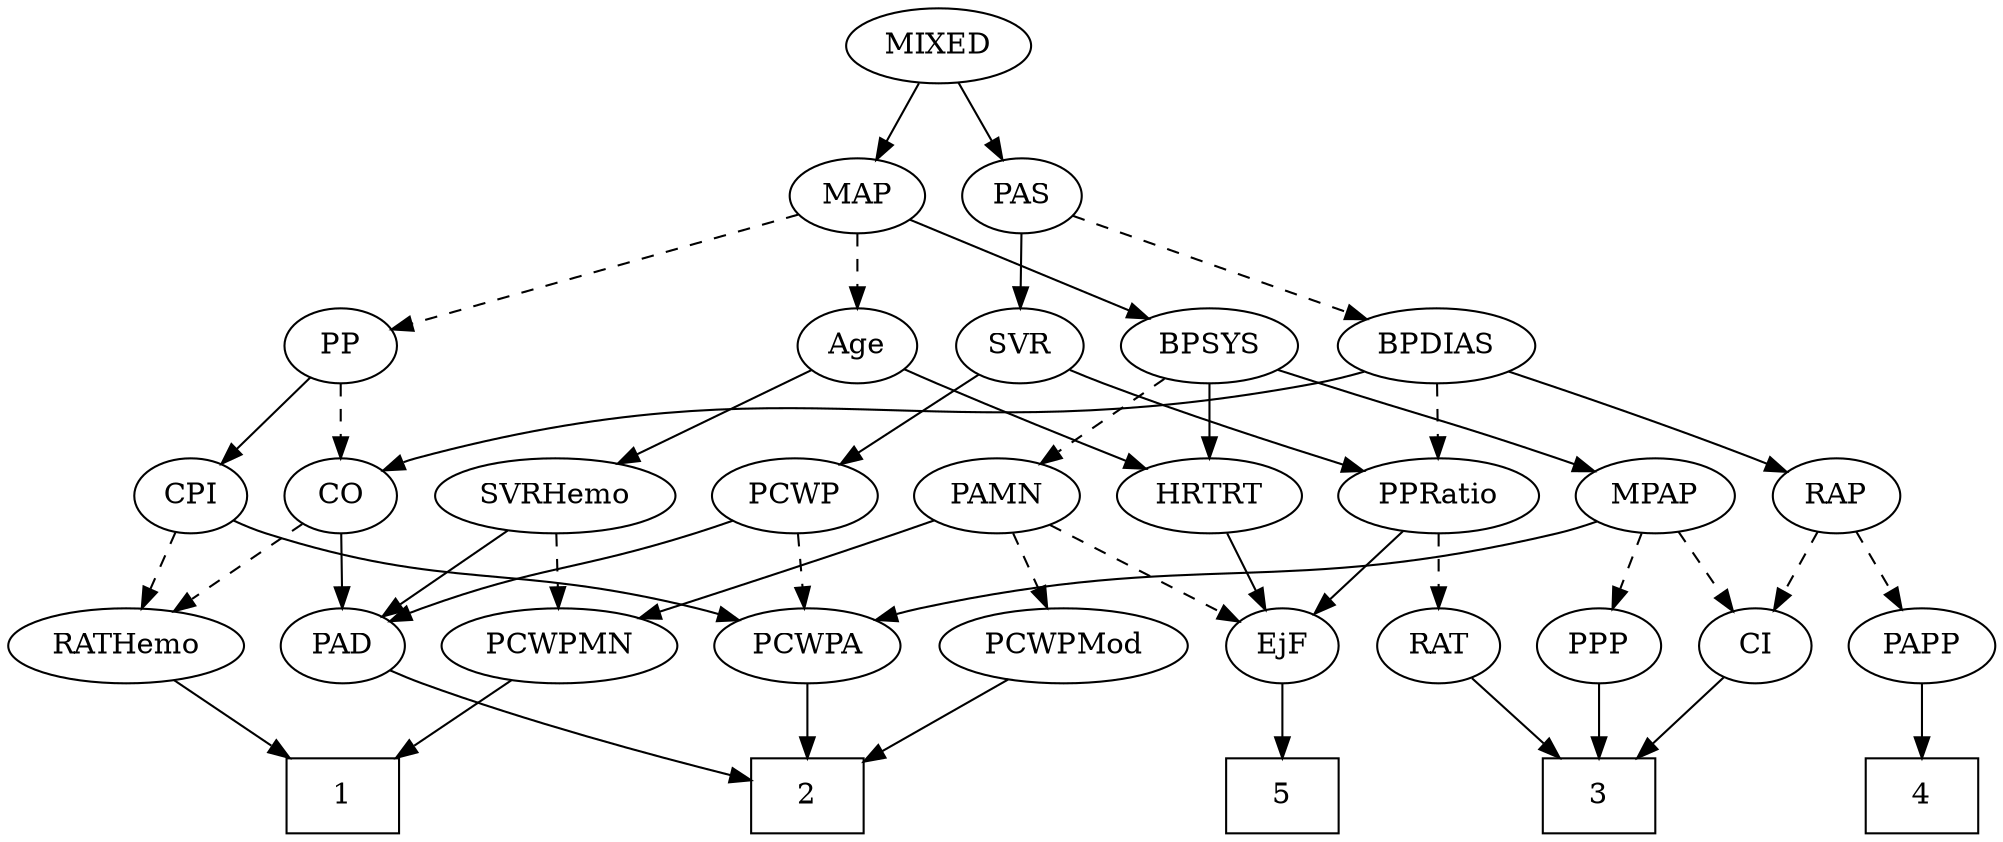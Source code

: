 strict digraph {
	graph [bb="0,0,884.85,396"];
	node [label="\N"];
	1	[height=0.5,
		pos="581.85,18",
		shape=box,
		width=0.75];
	2	[height=0.5,
		pos="427.85,18",
		shape=box,
		width=0.75];
	3	[height=0.5,
		pos="180.85,18",
		shape=box,
		width=0.75];
	4	[height=0.5,
		pos="31.847,18",
		shape=box,
		width=0.75];
	5	[height=0.5,
		pos="857.85,18",
		shape=box,
		width=0.75];
	Age	[height=0.5,
		pos="659.85,234",
		width=0.75];
	SVRHemo	[height=0.5,
		pos="629.85,162",
		width=1.3902];
	Age -> SVRHemo	[pos="e,637.11,179.96 652.74,216.41 649.28,208.34 645.03,198.43 641.14,189.35",
		style=solid];
	HRTRT	[height=0.5,
		pos="827.85,162",
		width=1.1013];
	Age -> HRTRT	[pos="e,799.55,174.79 682.16,223.7 709.7,212.23 756.95,192.54 790.16,178.7",
		style=solid];
	EjF	[height=0.5,
		pos="857.85,90",
		width=0.75];
	EjF -> 5	[pos="e,857.85,36.104 857.85,71.697 857.85,63.983 857.85,54.712 857.85,46.112",
		style=solid];
	RAP	[height=0.5,
		pos="104.85,162",
		width=0.77632];
	CI	[height=0.5,
		pos="108.85,90",
		width=0.75];
	RAP -> CI	[pos="e,107.87,108.1 105.84,143.7 106.28,135.98 106.81,126.71 107.3,118.11",
		style=dashed];
	PAPP	[height=0.5,
		pos="31.847,90",
		width=0.88464];
	RAP -> PAPP	[pos="e,47.457,105.97 89.722,146.5 79.678,136.86 66.3,124.04 54.937,113.14",
		style=dashed];
	MIXED	[height=0.5,
		pos="409.85,378",
		width=1.1193];
	PAS	[height=0.5,
		pos="369.85,306",
		width=0.75];
	MIXED -> PAS	[pos="e,378.98,322.99 400.37,360.41 395.52,351.92 389.51,341.41 384.11,331.96",
		style=solid];
	MAP	[height=0.5,
		pos="534.85,306",
		width=0.84854];
	MIXED -> MAP	[pos="e,513.32,319.05 433.95,363.5 454.06,352.24 482.84,336.13 504.51,323.99",
		style=solid];
	MPAP	[height=0.5,
		pos="185.85,162",
		width=0.97491];
	PCWPA	[height=0.5,
		pos="339.85,90",
		width=1.1555];
	MPAP -> PCWPA	[pos="e,312.3,103.52 211.28,149.44 236.3,138.07 274.77,120.58 303.11,107.7",
		style=solid];
	PPP	[height=0.5,
		pos="180.85,90",
		width=0.75];
	MPAP -> PPP	[pos="e,182.07,108.1 184.61,143.7 184.06,135.98 183.4,126.71 182.78,118.11",
		style=dashed];
	MPAP -> CI	[pos="e,124.21,104.97 169.14,145.81 158.18,135.85 143.71,122.7 131.7,111.77",
		style=dashed];
	BPSYS	[height=0.5,
		pos="576.85,234",
		width=1.0471];
	BPSYS -> MPAP	[pos="e,212.03,174.34 548.83,221.69 542.66,219.53 536.09,217.48 529.85,216 399.19,184.96 360.16,212.45 229.85,180 227.18,179.34 224.46,\
178.56 221.74,177.7",
		style=solid];
	PAMN	[height=0.5,
		pos="733.85,162",
		width=1.011];
	BPSYS -> PAMN	[pos="e,707.61,174.7 603.48,221.13 629.58,209.49 669.51,191.68 698.31,178.85",
		style=dashed];
	BPSYS -> HRTRT	[pos="e,797.95,173.94 605.5,222.02 611.52,219.89 617.86,217.77 623.85,216 691.66,195.94 710.9,199.62 778.85,180 781.96,179.1 785.17,178.12 \
788.38,177.09",
		style=solid];
	PAD	[height=0.5,
		pos="427.85,90",
		width=0.79437];
	PAD -> 2	[pos="e,427.85,36.104 427.85,71.697 427.85,63.983 427.85,54.712 427.85,46.112",
		style=solid];
	CO	[height=0.5,
		pos="523.85,162",
		width=0.75];
	CO -> PAD	[pos="e,446,104.23 506.24,148.16 491.67,137.54 470.76,122.29 454.2,110.22",
		style=solid];
	RATHemo	[height=0.5,
		pos="523.85,90",
		width=1.3721];
	CO -> RATHemo	[pos="e,523.85,108.1 523.85,143.7 523.85,135.98 523.85,126.71 523.85,118.11",
		style=dashed];
	SVR	[height=0.5,
		pos="369.85,234",
		width=0.77632];
	PAS -> SVR	[pos="e,369.85,252.1 369.85,287.7 369.85,279.98 369.85,270.71 369.85,262.11",
		style=solid];
	BPDIAS	[height=0.5,
		pos="280.85,234",
		width=1.1735];
	PAS -> BPDIAS	[pos="e,299.98,250.05 353.11,291.83 340.48,281.9 322.89,268.06 308.22,256.53",
		style=dashed];
	PAMN -> EjF	[pos="e,837.81,102.31 756.88,148 777.23,136.51 806.99,119.71 828.93,107.32",
		style=dashed];
	PCWPMod	[height=0.5,
		pos="760.85,90",
		width=1.4443];
	PAMN -> PCWPMod	[pos="e,754.18,108.28 740.38,144.05 743.42,136.18 747.11,126.62 750.51,117.79",
		style=dashed];
	PCWPMN	[height=0.5,
		pos="640.85,90",
		width=1.3902];
	PAMN -> PCWPMN	[pos="e,661.38,106.46 714.58,146.5 701.59,136.72 684.23,123.65 669.62,112.65",
		style=solid];
	RATHemo -> 1	[pos="e,567.39,36.447 537.59,72.411 544.54,64.031 553.11,53.682 560.86,44.332",
		style=solid];
	CPI	[height=0.5,
		pos="451.85,162",
		width=0.75];
	CPI -> RATHemo	[pos="e,507.28,107.1 466.42,146.83 476.03,137.49 488.85,125.02 499.94,114.24",
		style=dashed];
	CPI -> PCWPA	[pos="e,362.82,105.36 432.85,149.13 416.07,138.64 391.27,123.14 371.5,110.78",
		style=solid];
	RAT	[height=0.5,
		pos="252.85,90",
		width=0.75827];
	RAT -> 3	[pos="e,198.54,36.204 237.93,74.496 228.71,65.538 216.66,53.813 206,43.45",
		style=solid];
	PPRatio	[height=0.5,
		pos="278.85,162",
		width=1.1013];
	SVR -> PPRatio	[pos="e,298.23,177.91 352.3,219.5 339.23,209.45 321.13,195.52 306.17,184.01",
		style=solid];
	PCWP	[height=0.5,
		pos="371.85,162",
		width=0.97491];
	SVR -> PCWP	[pos="e,371.36,180.1 370.34,215.7 370.56,207.98 370.83,198.71 371.07,190.11",
		style=solid];
	PCWPMod -> 2	[pos="e,455.02,23.559 722.24,77.744 714.84,75.725 707.12,73.72 699.85,72 616.45,52.287 517.42,34.347 464.89,25.257",
		style=solid];
	PCWPA -> 2	[pos="e,406.32,36.127 358.94,73.811 370.39,64.707 385.18,52.937 398.13,42.639",
		style=solid];
	PCWPMN -> 1	[pos="e,596.55,36.447 626.86,72.411 619.8,64.031 611.08,53.682 603.2,44.332",
		style=solid];
	SVRHemo -> PAD	[pos="e,450.18,101.47 591.99,150.04 558.49,140.03 508.45,124.36 465.85,108 463.76,107.2 461.63,106.35 459.49,105.46",
		style=solid];
	SVRHemo -> PCWPMN	[pos="e,638.16,108.1 632.57,143.7 633.78,135.98 635.24,126.71 636.59,118.11",
		style=dashed];
	BPDIAS -> RAP	[pos="e,126.65,173.31 249.7,221.8 221.37,211.45 178.52,195.4 141.85,180 139.99,179.22 138.09,178.4 136.17,177.57",
		style=solid];
	BPDIAS -> CO	[pos="e,503.22,173.66 312.61,222.13 319.27,219.99 326.26,217.84 332.85,216 400.97,196.99 421.05,203.23 487.85,180 489.76,179.34 491.7,\
178.6 493.64,177.82",
		style=solid];
	BPDIAS -> PPRatio	[pos="e,279.34,180.1 280.35,215.7 280.13,207.98 279.87,198.71 279.62,190.11",
		style=dashed];
	MAP -> Age	[pos="e,639.88,246.18 556.34,292.97 576.95,281.42 608.22,263.91 631,251.16",
		style=dashed];
	MAP -> BPSYS	[pos="e,566.87,251.63 544.59,288.76 549.66,280.32 555.97,269.8 561.66,260.31",
		style=solid];
	PP	[height=0.5,
		pos="493.85,234",
		width=0.75];
	MAP -> PP	[pos="e,503.3,251.15 525.34,288.76 520.32,280.19 514.05,269.49 508.43,259.9",
		style=dashed];
	PP -> CO	[pos="e,516.79,179.47 500.96,216.41 504.51,208.13 508.88,197.92 512.85,188.66",
		style=dashed];
	PP -> CPI	[pos="e,461.63,179.31 484.32,217.12 479.18,208.56 472.73,197.8 466.93,188.13",
		style=solid];
	PPP -> 3	[pos="e,180.85,36.104 180.85,71.697 180.85,63.983 180.85,54.712 180.85,46.112",
		style=solid];
	PPRatio -> EjF	[pos="e,837.78,102.06 307.78,149.57 314.29,147.39 321.23,145.36 327.85,144 543.45,99.544 608.94,163.95 821.85,108 824.02,107.43 826.22,\
106.73 828.41,105.94",
		style=solid];
	PPRatio -> RAT	[pos="e,259.08,107.79 272.55,144.05 269.58,136.06 265.97,126.33 262.65,117.4",
		style=dashed];
	PCWP -> PAD	[pos="e,415.58,106.34 384.55,145.12 391.82,136.04 401.06,124.49 409.13,114.39",
		style=solid];
	PCWP -> PCWPA	[pos="e,347.6,107.96 364.26,144.41 360.53,136.25 355.95,126.22 351.76,117.07",
		style=dashed];
	CI -> 3	[pos="e,163.25,36.113 123.42,74.834 132.77,65.746 145.14,53.71 156.02,43.141",
		style=solid];
	PAPP -> 4	[pos="e,31.847,36.104 31.847,71.697 31.847,63.983 31.847,54.712 31.847,46.112",
		style=solid];
	HRTRT -> EjF	[pos="e,850.65,107.79 835.11,144.05 838.57,135.97 842.8,126.12 846.66,117.11",
		style=solid];
}
